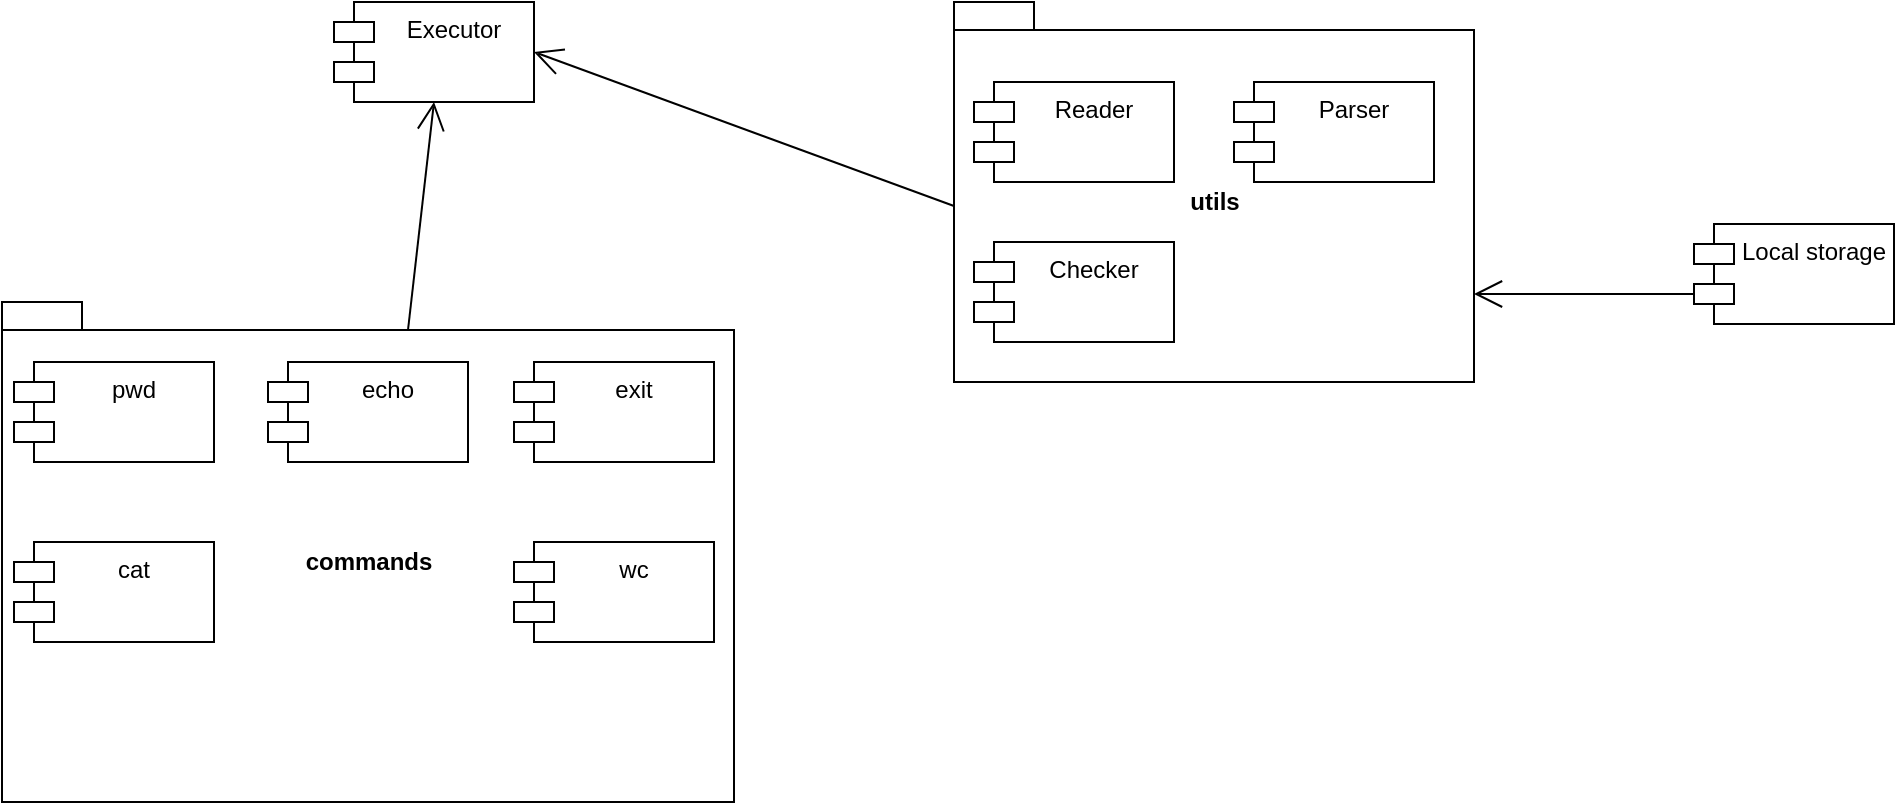 <mxfile version="20.5.3" type="embed"><diagram name="Страница 1" id="SxEkOZ68pe7GXjSt1YP9"><mxGraphModel dx="394" dy="373" grid="1" gridSize="10" guides="1" tooltips="1" connect="1" arrows="1" fold="1" page="1" pageScale="1" pageWidth="827" pageHeight="1169" math="0" shadow="0"><root><mxCell id="0"/><mxCell id="1" parent="0"/><mxCell id="K_uTGjqvn7J78OWfTbi--6" value="utils" style="shape=folder;fontStyle=1;spacingTop=10;tabWidth=40;tabHeight=14;tabPosition=left;html=1;" parent="1" vertex="1"><mxGeometry x="540" y="40" width="260" height="190" as="geometry"/></mxCell><mxCell id="K_uTGjqvn7J78OWfTbi--1" value="Reader" style="shape=module;align=left;spacingLeft=20;align=center;verticalAlign=top;" parent="1" vertex="1"><mxGeometry x="550" y="80" width="100" height="50" as="geometry"/></mxCell><mxCell id="K_uTGjqvn7J78OWfTbi--2" value="Parser" style="shape=module;align=left;spacingLeft=20;align=center;verticalAlign=top;" parent="1" vertex="1"><mxGeometry x="680" y="80" width="100" height="50" as="geometry"/></mxCell><mxCell id="K_uTGjqvn7J78OWfTbi--4" value="Checker" style="shape=module;align=left;spacingLeft=20;align=center;verticalAlign=top;" parent="1" vertex="1"><mxGeometry x="550" y="160" width="100" height="50" as="geometry"/></mxCell><mxCell id="K_uTGjqvn7J78OWfTbi--5" value="Executor" style="shape=module;align=left;spacingLeft=20;align=center;verticalAlign=top;" parent="1" vertex="1"><mxGeometry x="230" y="40" width="100" height="50" as="geometry"/></mxCell><mxCell id="K_uTGjqvn7J78OWfTbi--8" value="commands" style="shape=folder;fontStyle=1;spacingTop=10;tabWidth=40;tabHeight=14;tabPosition=left;html=1;" parent="1" vertex="1"><mxGeometry x="64" y="190" width="366" height="250" as="geometry"/></mxCell><mxCell id="K_uTGjqvn7J78OWfTbi--9" value="" style="endArrow=open;endFill=1;endSize=12;html=1;rounded=0;entryX=1;entryY=0.5;entryDx=0;entryDy=0;exitX=0;exitY=0;exitDx=0;exitDy=102;exitPerimeter=0;" parent="1" source="K_uTGjqvn7J78OWfTbi--6" target="K_uTGjqvn7J78OWfTbi--5" edge="1"><mxGeometry width="160" relative="1" as="geometry"><mxPoint x="380" y="170" as="sourcePoint"/><mxPoint x="540" y="170" as="targetPoint"/></mxGeometry></mxCell><mxCell id="K_uTGjqvn7J78OWfTbi--10" value="pwd" style="shape=module;align=left;spacingLeft=20;align=center;verticalAlign=top;" parent="1" vertex="1"><mxGeometry x="70" y="220" width="100" height="50" as="geometry"/></mxCell><mxCell id="K_uTGjqvn7J78OWfTbi--11" value="" style="endArrow=open;endFill=1;endSize=12;html=1;rounded=0;entryX=0.5;entryY=1;entryDx=0;entryDy=0;exitX=0;exitY=0;exitDx=203;exitDy=14;exitPerimeter=0;" parent="1" source="K_uTGjqvn7J78OWfTbi--8" target="K_uTGjqvn7J78OWfTbi--5" edge="1"><mxGeometry width="160" relative="1" as="geometry"><mxPoint x="90" y="140" as="sourcePoint"/><mxPoint x="250" y="140" as="targetPoint"/></mxGeometry></mxCell><mxCell id="K_uTGjqvn7J78OWfTbi--12" value="echo" style="shape=module;align=left;spacingLeft=20;align=center;verticalAlign=top;" parent="1" vertex="1"><mxGeometry x="197" y="220" width="100" height="50" as="geometry"/></mxCell><mxCell id="K_uTGjqvn7J78OWfTbi--13" value="cat" style="shape=module;align=left;spacingLeft=20;align=center;verticalAlign=top;" parent="1" vertex="1"><mxGeometry x="70" y="310" width="100" height="50" as="geometry"/></mxCell><mxCell id="K_uTGjqvn7J78OWfTbi--14" value="exit" style="shape=module;align=left;spacingLeft=20;align=center;verticalAlign=top;" parent="1" vertex="1"><mxGeometry x="320" y="220" width="100" height="50" as="geometry"/></mxCell><mxCell id="K_uTGjqvn7J78OWfTbi--15" value="wc" style="shape=module;align=left;spacingLeft=20;align=center;verticalAlign=top;" parent="1" vertex="1"><mxGeometry x="320" y="310" width="100" height="50" as="geometry"/></mxCell><mxCell id="K_uTGjqvn7J78OWfTbi--16" value="Local storage" style="shape=module;align=left;spacingLeft=20;align=center;verticalAlign=top;" parent="1" vertex="1"><mxGeometry x="910" y="151" width="100" height="50" as="geometry"/></mxCell><mxCell id="K_uTGjqvn7J78OWfTbi--19" value="" style="endArrow=open;endFill=1;endSize=12;html=1;rounded=0;entryX=0;entryY=0;entryDx=260;entryDy=146;exitX=0;exitY=0;exitDx=0;exitDy=35;exitPerimeter=0;entryPerimeter=0;" parent="1" source="K_uTGjqvn7J78OWfTbi--16" target="K_uTGjqvn7J78OWfTbi--6" edge="1"><mxGeometry width="160" relative="1" as="geometry"><mxPoint x="920" y="300" as="sourcePoint"/><mxPoint x="1080" y="300" as="targetPoint"/></mxGeometry></mxCell></root></mxGraphModel></diagram></mxfile>